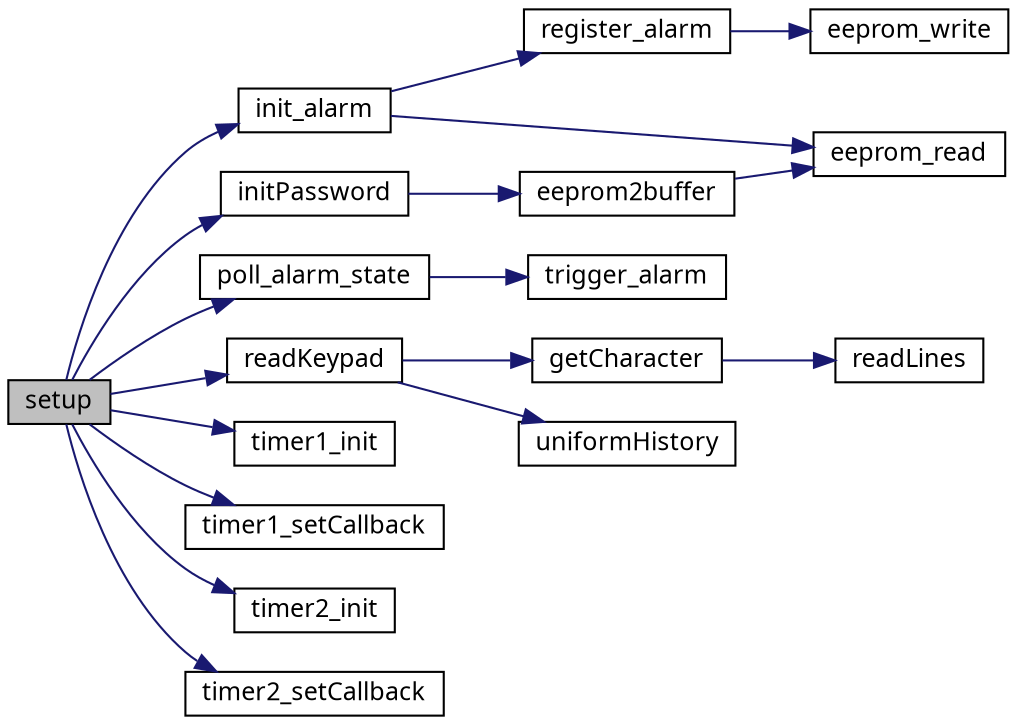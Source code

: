 digraph "setup"
{
  bgcolor="transparent";
  edge [fontname="Unifont",fontsize="12",labelfontname="Unifont",labelfontsize="12"];
  node [fontname="Unifont",fontsize="12",shape=record];
  rankdir=LR;
  Node1 [label="setup",height=0.2,width=0.4,color="black", fillcolor="grey75", style="filled", fontcolor="black",tooltip=" "];
  Node1 -> Node2 [color="midnightblue",fontsize="12",style="solid",fontname="Unifont"];
  Node2 [label="init_alarm",height=0.2,width=0.4,color="black",tooltip=" "];
  Node2 -> Node3 [color="midnightblue",fontsize="12",style="solid",fontname="Unifont"];
  Node3 [label="eeprom_read",height=0.2,width=0.4,color="black",tooltip=" "];
  Node2 -> Node4 [color="midnightblue",fontsize="12",style="solid",fontname="Unifont"];
  Node4 [label="register_alarm",height=0.2,width=0.4,color="black",tooltip=" "];
  Node4 -> Node5 [color="midnightblue",fontsize="12",style="solid",fontname="Unifont"];
  Node5 [label="eeprom_write",height=0.2,width=0.4,color="black",tooltip=" "];
  Node1 -> Node6 [color="midnightblue",fontsize="12",style="solid",fontname="Unifont"];
  Node6 [label="initPassword",height=0.2,width=0.4,color="black",tooltip=" "];
  Node6 -> Node7 [color="midnightblue",fontsize="12",style="solid",fontname="Unifont"];
  Node7 [label="eeprom2buffer",height=0.2,width=0.4,color="black",tooltip=" "];
  Node7 -> Node3 [color="midnightblue",fontsize="12",style="solid",fontname="Unifont"];
  Node1 -> Node8 [color="midnightblue",fontsize="12",style="solid",fontname="Unifont"];
  Node8 [label="poll_alarm_state",height=0.2,width=0.4,color="black",tooltip=" "];
  Node8 -> Node9 [color="midnightblue",fontsize="12",style="solid",fontname="Unifont"];
  Node9 [label="trigger_alarm",height=0.2,width=0.4,color="black",tooltip=" "];
  Node1 -> Node10 [color="midnightblue",fontsize="12",style="solid",fontname="Unifont"];
  Node10 [label="readKeypad",height=0.2,width=0.4,color="black",tooltip=" "];
  Node10 -> Node11 [color="midnightblue",fontsize="12",style="solid",fontname="Unifont"];
  Node11 [label="getCharacter",height=0.2,width=0.4,color="black",tooltip=" "];
  Node11 -> Node12 [color="midnightblue",fontsize="12",style="solid",fontname="Unifont"];
  Node12 [label="readLines",height=0.2,width=0.4,color="black",tooltip=" "];
  Node10 -> Node13 [color="midnightblue",fontsize="12",style="solid",fontname="Unifont"];
  Node13 [label="uniformHistory",height=0.2,width=0.4,color="black",tooltip=" "];
  Node1 -> Node14 [color="midnightblue",fontsize="12",style="solid",fontname="Unifont"];
  Node14 [label="timer1_init",height=0.2,width=0.4,color="black",tooltip=" "];
  Node1 -> Node15 [color="midnightblue",fontsize="12",style="solid",fontname="Unifont"];
  Node15 [label="timer1_setCallback",height=0.2,width=0.4,color="black",tooltip=" "];
  Node1 -> Node16 [color="midnightblue",fontsize="12",style="solid",fontname="Unifont"];
  Node16 [label="timer2_init",height=0.2,width=0.4,color="black",tooltip=" "];
  Node1 -> Node17 [color="midnightblue",fontsize="12",style="solid",fontname="Unifont"];
  Node17 [label="timer2_setCallback",height=0.2,width=0.4,color="black",tooltip=" "];
}
